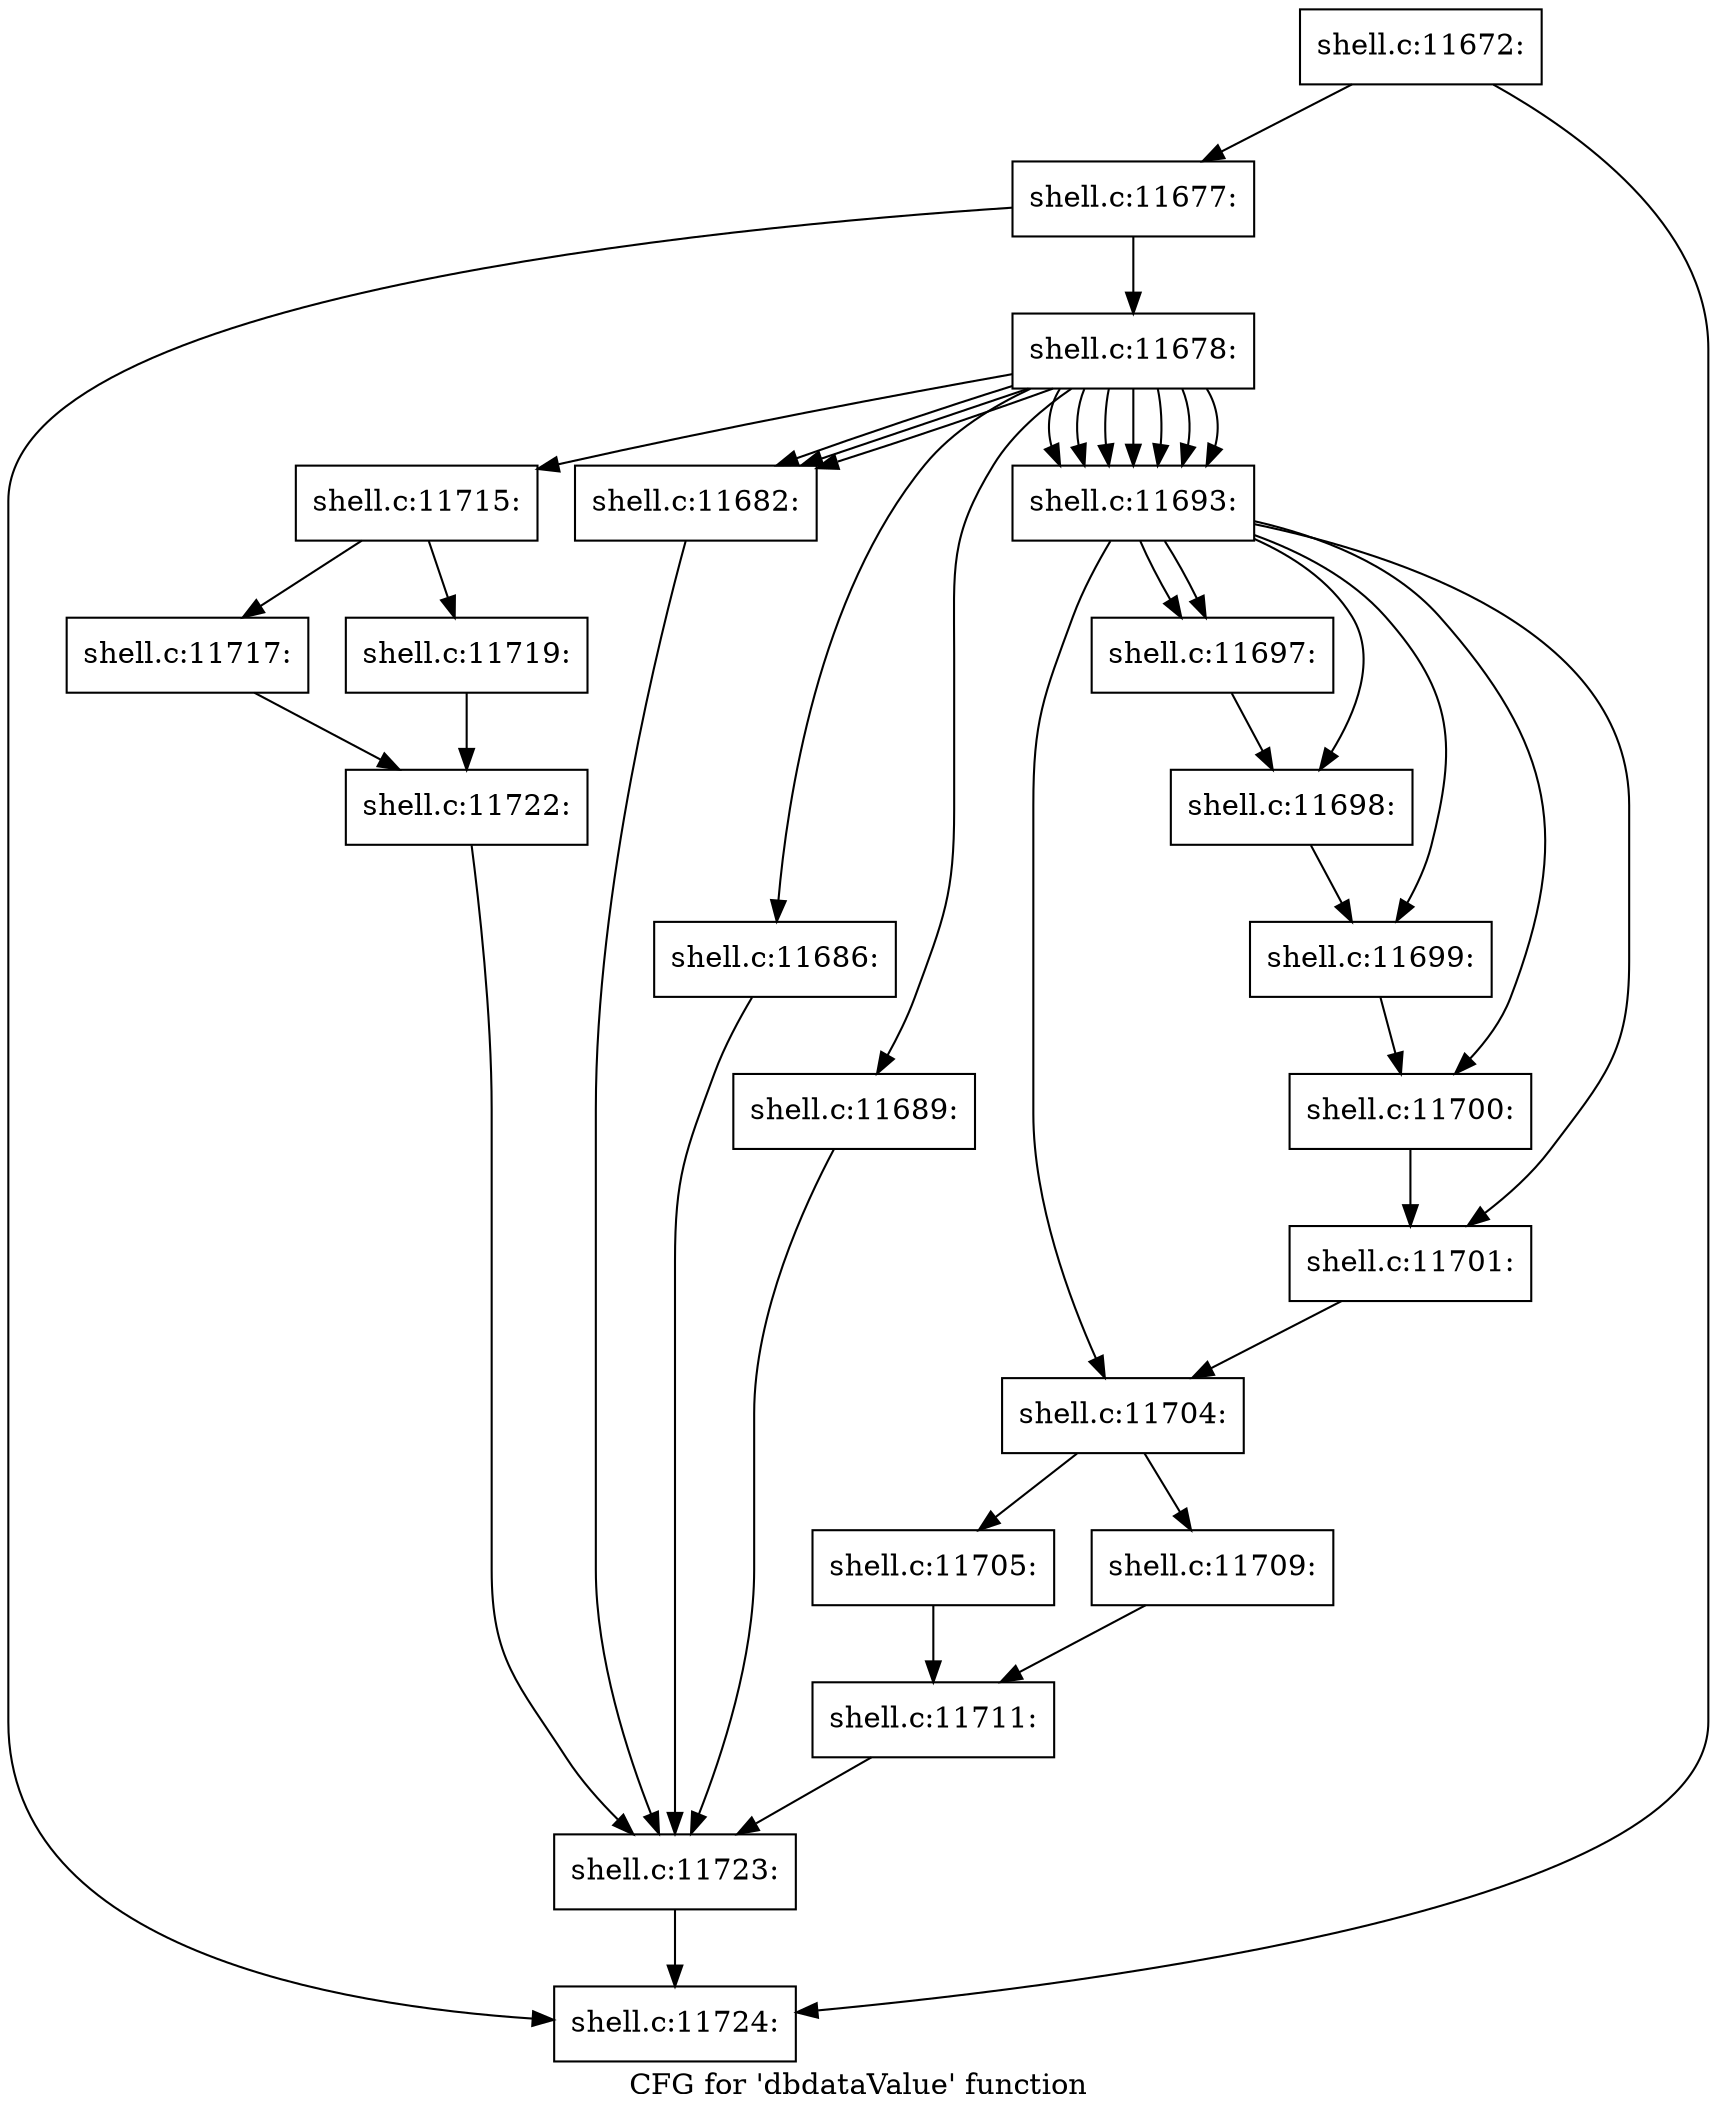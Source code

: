digraph "CFG for 'dbdataValue' function" {
	label="CFG for 'dbdataValue' function";

	Node0x560276d864a0 [shape=record,label="{shell.c:11672:}"];
	Node0x560276d864a0 -> Node0x560276d8b0c0;
	Node0x560276d864a0 -> Node0x560276d8b070;
	Node0x560276d8b0c0 [shape=record,label="{shell.c:11677:}"];
	Node0x560276d8b0c0 -> Node0x560276d8b020;
	Node0x560276d8b0c0 -> Node0x560276d8b070;
	Node0x560276d8b020 [shape=record,label="{shell.c:11678:}"];
	Node0x560276d8b020 -> Node0x560276d8b7b0;
	Node0x560276d8b020 -> Node0x560276d8bb90;
	Node0x560276d8b020 -> Node0x560276d8bb90;
	Node0x560276d8b020 -> Node0x560276d8bb90;
	Node0x560276d8b020 -> Node0x560276d8bdf0;
	Node0x560276d8b020 -> Node0x560276d8c0a0;
	Node0x560276d8b020 -> Node0x560276d8c350;
	Node0x560276d8b020 -> Node0x560276d8c350;
	Node0x560276d8b020 -> Node0x560276d8c350;
	Node0x560276d8b020 -> Node0x560276d8c350;
	Node0x560276d8b020 -> Node0x560276d8c350;
	Node0x560276d8b020 -> Node0x560276d8c350;
	Node0x560276d8b020 -> Node0x560276d8c350;
	Node0x560276d8bb90 [shape=record,label="{shell.c:11682:}"];
	Node0x560276d8bb90 -> Node0x560276d8b730;
	Node0x560276d8bdf0 [shape=record,label="{shell.c:11686:}"];
	Node0x560276d8bdf0 -> Node0x560276d8b730;
	Node0x560276d8c0a0 [shape=record,label="{shell.c:11689:}"];
	Node0x560276d8c0a0 -> Node0x560276d8b730;
	Node0x560276d8c350 [shape=record,label="{shell.c:11693:}"];
	Node0x560276d8c350 -> Node0x560276d8d490;
	Node0x560276d8c350 -> Node0x560276d8d690;
	Node0x560276d8c350 -> Node0x560276d8d690;
	Node0x560276d8c350 -> Node0x560276d8e370;
	Node0x560276d8c350 -> Node0x560276d8f0c0;
	Node0x560276d8c350 -> Node0x560276d8f940;
	Node0x560276d8c350 -> Node0x560276d901c0;
	Node0x560276d8d690 [shape=record,label="{shell.c:11697:}"];
	Node0x560276d8d690 -> Node0x560276d8e370;
	Node0x560276d8e370 [shape=record,label="{shell.c:11698:}"];
	Node0x560276d8e370 -> Node0x560276d8f0c0;
	Node0x560276d8f0c0 [shape=record,label="{shell.c:11699:}"];
	Node0x560276d8f0c0 -> Node0x560276d8f940;
	Node0x560276d8f940 [shape=record,label="{shell.c:11700:}"];
	Node0x560276d8f940 -> Node0x560276d901c0;
	Node0x560276d901c0 [shape=record,label="{shell.c:11701:}"];
	Node0x560276d901c0 -> Node0x560276d8d490;
	Node0x560276d8d490 [shape=record,label="{shell.c:11704:}"];
	Node0x560276d8d490 -> Node0x560276d8d580;
	Node0x560276d8d490 -> Node0x560276d90c00;
	Node0x560276d8d580 [shape=record,label="{shell.c:11705:}"];
	Node0x560276d8d580 -> Node0x560276d90bb0;
	Node0x560276d90c00 [shape=record,label="{shell.c:11709:}"];
	Node0x560276d90c00 -> Node0x560276d90bb0;
	Node0x560276d90bb0 [shape=record,label="{shell.c:11711:}"];
	Node0x560276d90bb0 -> Node0x560276d8b730;
	Node0x560276d8b7b0 [shape=record,label="{shell.c:11715:}"];
	Node0x560276d8b7b0 -> Node0x560276d923d0;
	Node0x560276d8b7b0 -> Node0x560276d92470;
	Node0x560276d923d0 [shape=record,label="{shell.c:11717:}"];
	Node0x560276d923d0 -> Node0x560276d92420;
	Node0x560276d92470 [shape=record,label="{shell.c:11719:}"];
	Node0x560276d92470 -> Node0x560276d92420;
	Node0x560276d92420 [shape=record,label="{shell.c:11722:}"];
	Node0x560276d92420 -> Node0x560276d8b730;
	Node0x560276d8b730 [shape=record,label="{shell.c:11723:}"];
	Node0x560276d8b730 -> Node0x560276d8b070;
	Node0x560276d8b070 [shape=record,label="{shell.c:11724:}"];
}
